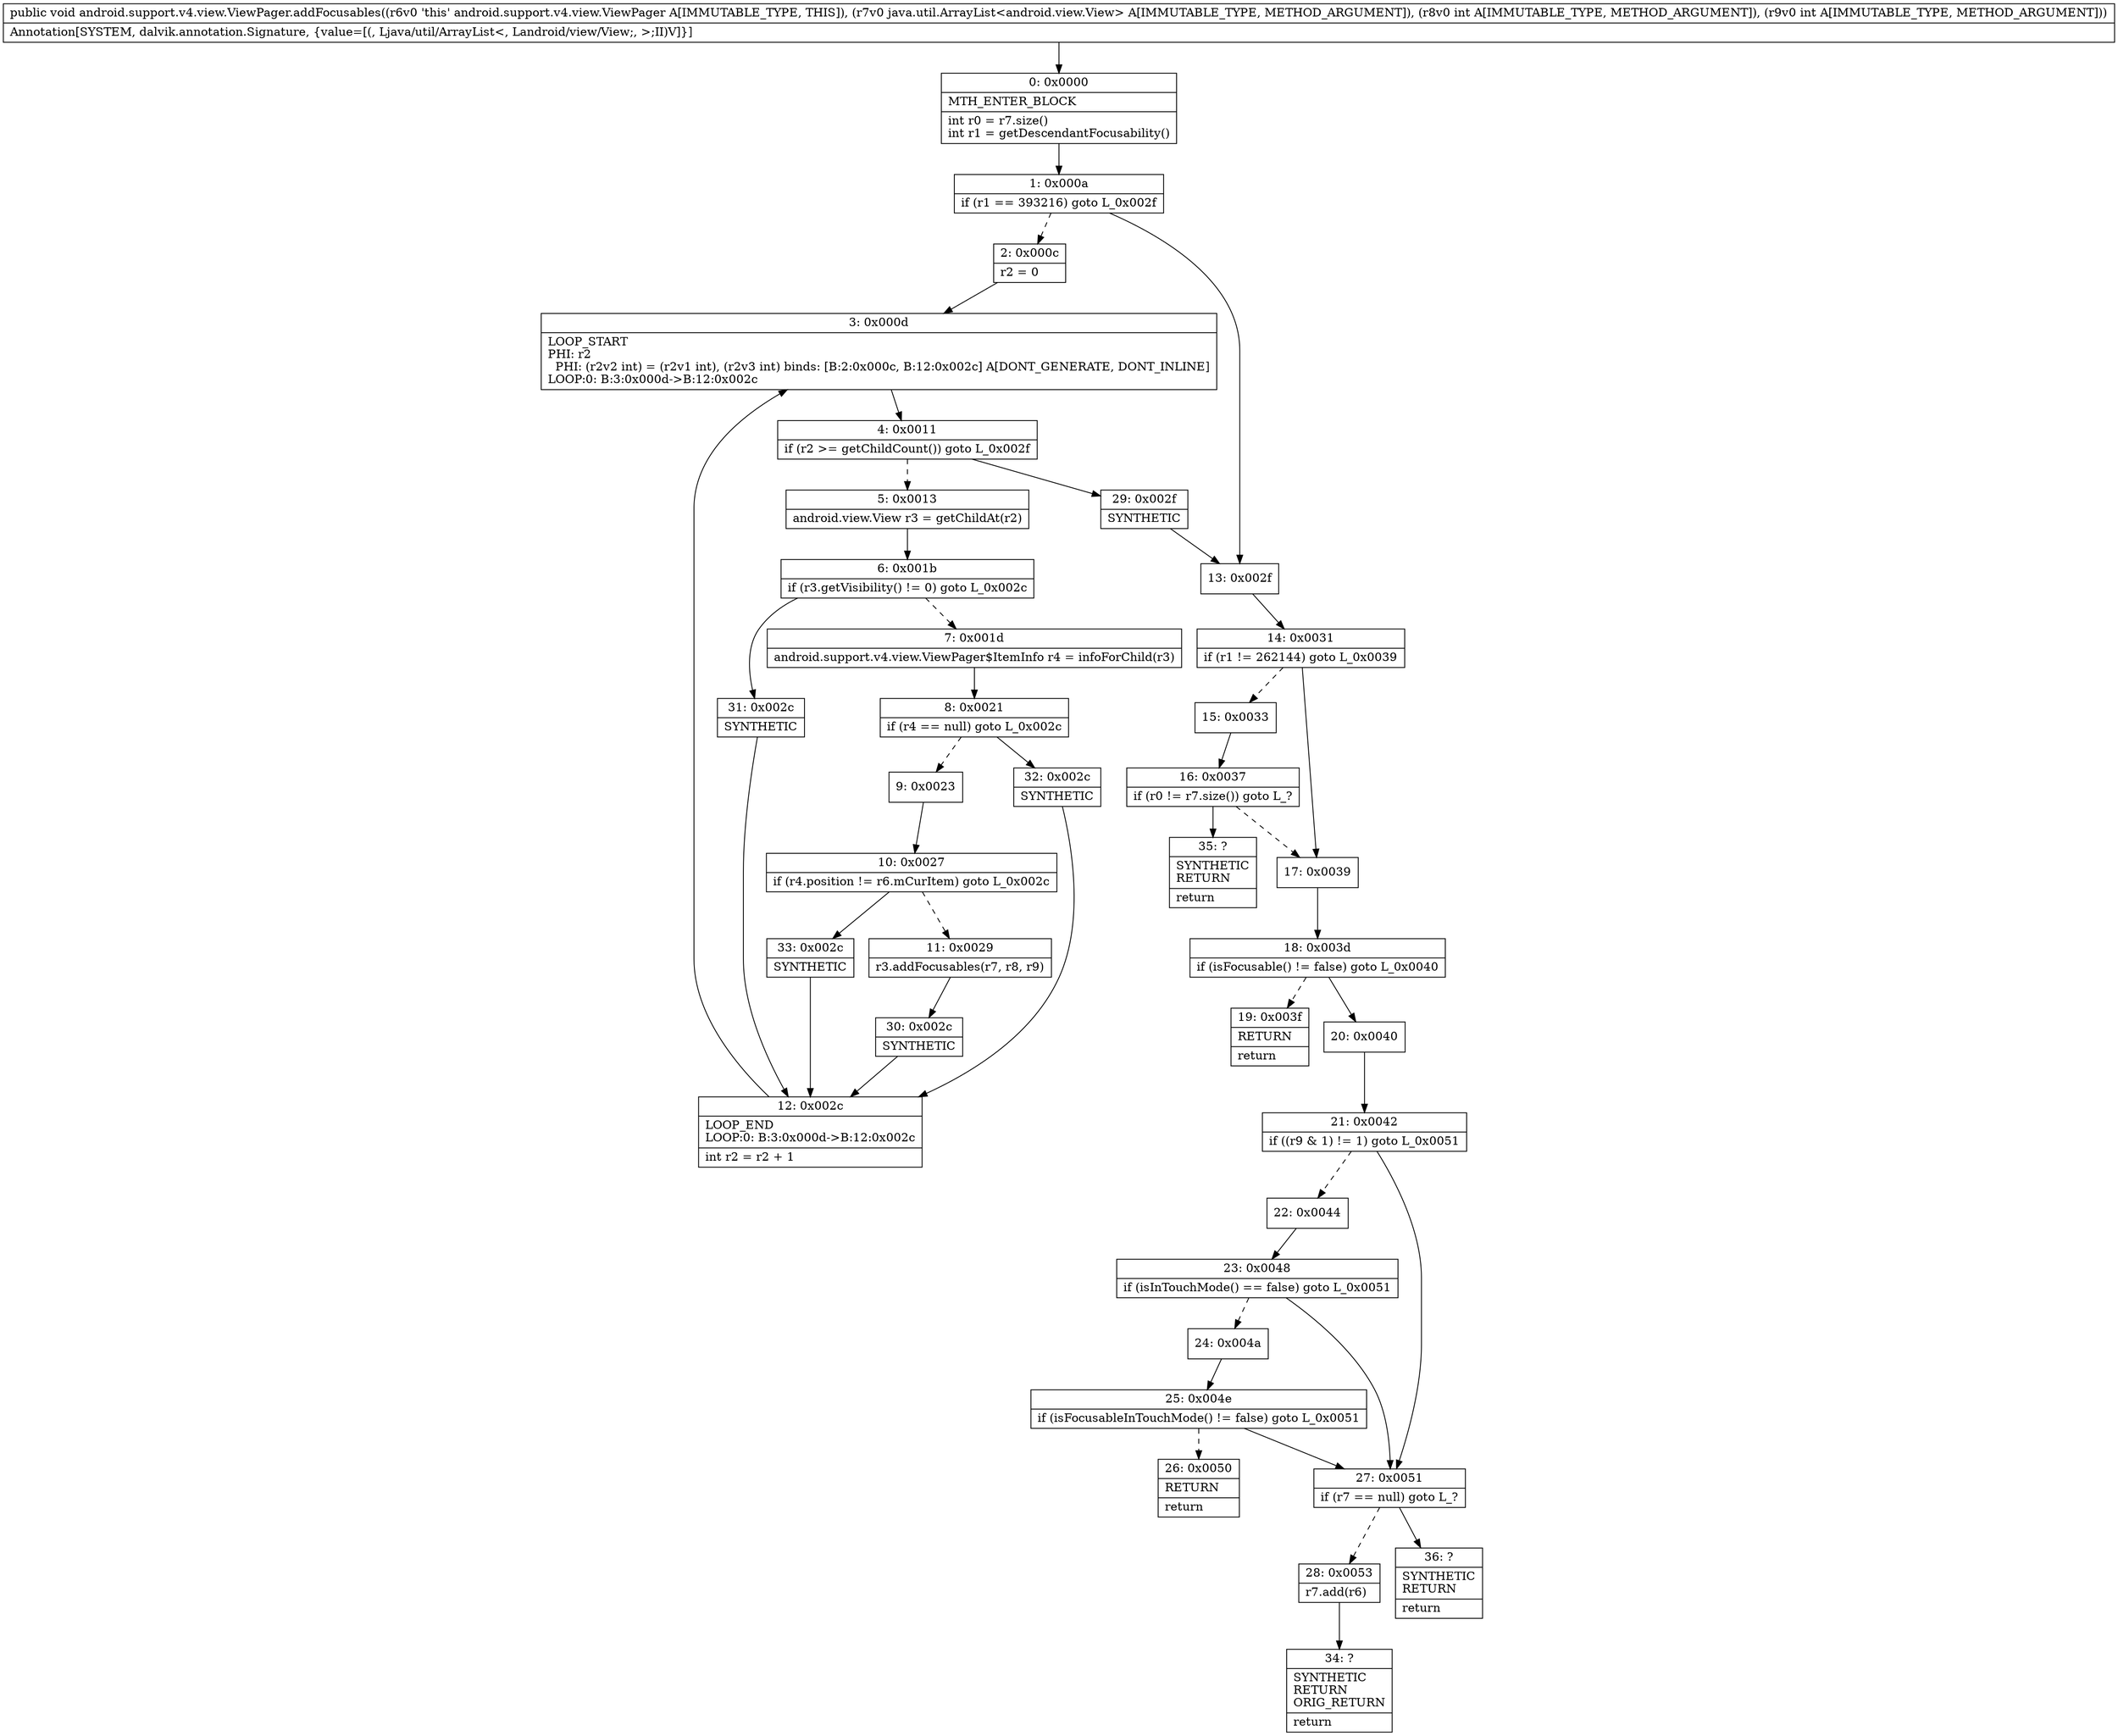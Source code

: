 digraph "CFG forandroid.support.v4.view.ViewPager.addFocusables(Ljava\/util\/ArrayList;II)V" {
Node_0 [shape=record,label="{0\:\ 0x0000|MTH_ENTER_BLOCK\l|int r0 = r7.size()\lint r1 = getDescendantFocusability()\l}"];
Node_1 [shape=record,label="{1\:\ 0x000a|if (r1 == 393216) goto L_0x002f\l}"];
Node_2 [shape=record,label="{2\:\ 0x000c|r2 = 0\l}"];
Node_3 [shape=record,label="{3\:\ 0x000d|LOOP_START\lPHI: r2 \l  PHI: (r2v2 int) = (r2v1 int), (r2v3 int) binds: [B:2:0x000c, B:12:0x002c] A[DONT_GENERATE, DONT_INLINE]\lLOOP:0: B:3:0x000d\-\>B:12:0x002c\l}"];
Node_4 [shape=record,label="{4\:\ 0x0011|if (r2 \>= getChildCount()) goto L_0x002f\l}"];
Node_5 [shape=record,label="{5\:\ 0x0013|android.view.View r3 = getChildAt(r2)\l}"];
Node_6 [shape=record,label="{6\:\ 0x001b|if (r3.getVisibility() != 0) goto L_0x002c\l}"];
Node_7 [shape=record,label="{7\:\ 0x001d|android.support.v4.view.ViewPager$ItemInfo r4 = infoForChild(r3)\l}"];
Node_8 [shape=record,label="{8\:\ 0x0021|if (r4 == null) goto L_0x002c\l}"];
Node_9 [shape=record,label="{9\:\ 0x0023}"];
Node_10 [shape=record,label="{10\:\ 0x0027|if (r4.position != r6.mCurItem) goto L_0x002c\l}"];
Node_11 [shape=record,label="{11\:\ 0x0029|r3.addFocusables(r7, r8, r9)\l}"];
Node_12 [shape=record,label="{12\:\ 0x002c|LOOP_END\lLOOP:0: B:3:0x000d\-\>B:12:0x002c\l|int r2 = r2 + 1\l}"];
Node_13 [shape=record,label="{13\:\ 0x002f}"];
Node_14 [shape=record,label="{14\:\ 0x0031|if (r1 != 262144) goto L_0x0039\l}"];
Node_15 [shape=record,label="{15\:\ 0x0033}"];
Node_16 [shape=record,label="{16\:\ 0x0037|if (r0 != r7.size()) goto L_?\l}"];
Node_17 [shape=record,label="{17\:\ 0x0039}"];
Node_18 [shape=record,label="{18\:\ 0x003d|if (isFocusable() != false) goto L_0x0040\l}"];
Node_19 [shape=record,label="{19\:\ 0x003f|RETURN\l|return\l}"];
Node_20 [shape=record,label="{20\:\ 0x0040}"];
Node_21 [shape=record,label="{21\:\ 0x0042|if ((r9 & 1) != 1) goto L_0x0051\l}"];
Node_22 [shape=record,label="{22\:\ 0x0044}"];
Node_23 [shape=record,label="{23\:\ 0x0048|if (isInTouchMode() == false) goto L_0x0051\l}"];
Node_24 [shape=record,label="{24\:\ 0x004a}"];
Node_25 [shape=record,label="{25\:\ 0x004e|if (isFocusableInTouchMode() != false) goto L_0x0051\l}"];
Node_26 [shape=record,label="{26\:\ 0x0050|RETURN\l|return\l}"];
Node_27 [shape=record,label="{27\:\ 0x0051|if (r7 == null) goto L_?\l}"];
Node_28 [shape=record,label="{28\:\ 0x0053|r7.add(r6)\l}"];
Node_29 [shape=record,label="{29\:\ 0x002f|SYNTHETIC\l}"];
Node_30 [shape=record,label="{30\:\ 0x002c|SYNTHETIC\l}"];
Node_31 [shape=record,label="{31\:\ 0x002c|SYNTHETIC\l}"];
Node_32 [shape=record,label="{32\:\ 0x002c|SYNTHETIC\l}"];
Node_33 [shape=record,label="{33\:\ 0x002c|SYNTHETIC\l}"];
Node_34 [shape=record,label="{34\:\ ?|SYNTHETIC\lRETURN\lORIG_RETURN\l|return\l}"];
Node_35 [shape=record,label="{35\:\ ?|SYNTHETIC\lRETURN\l|return\l}"];
Node_36 [shape=record,label="{36\:\ ?|SYNTHETIC\lRETURN\l|return\l}"];
MethodNode[shape=record,label="{public void android.support.v4.view.ViewPager.addFocusables((r6v0 'this' android.support.v4.view.ViewPager A[IMMUTABLE_TYPE, THIS]), (r7v0 java.util.ArrayList\<android.view.View\> A[IMMUTABLE_TYPE, METHOD_ARGUMENT]), (r8v0 int A[IMMUTABLE_TYPE, METHOD_ARGUMENT]), (r9v0 int A[IMMUTABLE_TYPE, METHOD_ARGUMENT]))  | Annotation[SYSTEM, dalvik.annotation.Signature, \{value=[(, Ljava\/util\/ArrayList\<, Landroid\/view\/View;, \>;II)V]\}]\l}"];
MethodNode -> Node_0;
Node_0 -> Node_1;
Node_1 -> Node_2[style=dashed];
Node_1 -> Node_13;
Node_2 -> Node_3;
Node_3 -> Node_4;
Node_4 -> Node_5[style=dashed];
Node_4 -> Node_29;
Node_5 -> Node_6;
Node_6 -> Node_7[style=dashed];
Node_6 -> Node_31;
Node_7 -> Node_8;
Node_8 -> Node_9[style=dashed];
Node_8 -> Node_32;
Node_9 -> Node_10;
Node_10 -> Node_11[style=dashed];
Node_10 -> Node_33;
Node_11 -> Node_30;
Node_12 -> Node_3;
Node_13 -> Node_14;
Node_14 -> Node_15[style=dashed];
Node_14 -> Node_17;
Node_15 -> Node_16;
Node_16 -> Node_17[style=dashed];
Node_16 -> Node_35;
Node_17 -> Node_18;
Node_18 -> Node_19[style=dashed];
Node_18 -> Node_20;
Node_20 -> Node_21;
Node_21 -> Node_22[style=dashed];
Node_21 -> Node_27;
Node_22 -> Node_23;
Node_23 -> Node_24[style=dashed];
Node_23 -> Node_27;
Node_24 -> Node_25;
Node_25 -> Node_26[style=dashed];
Node_25 -> Node_27;
Node_27 -> Node_28[style=dashed];
Node_27 -> Node_36;
Node_28 -> Node_34;
Node_29 -> Node_13;
Node_30 -> Node_12;
Node_31 -> Node_12;
Node_32 -> Node_12;
Node_33 -> Node_12;
}

